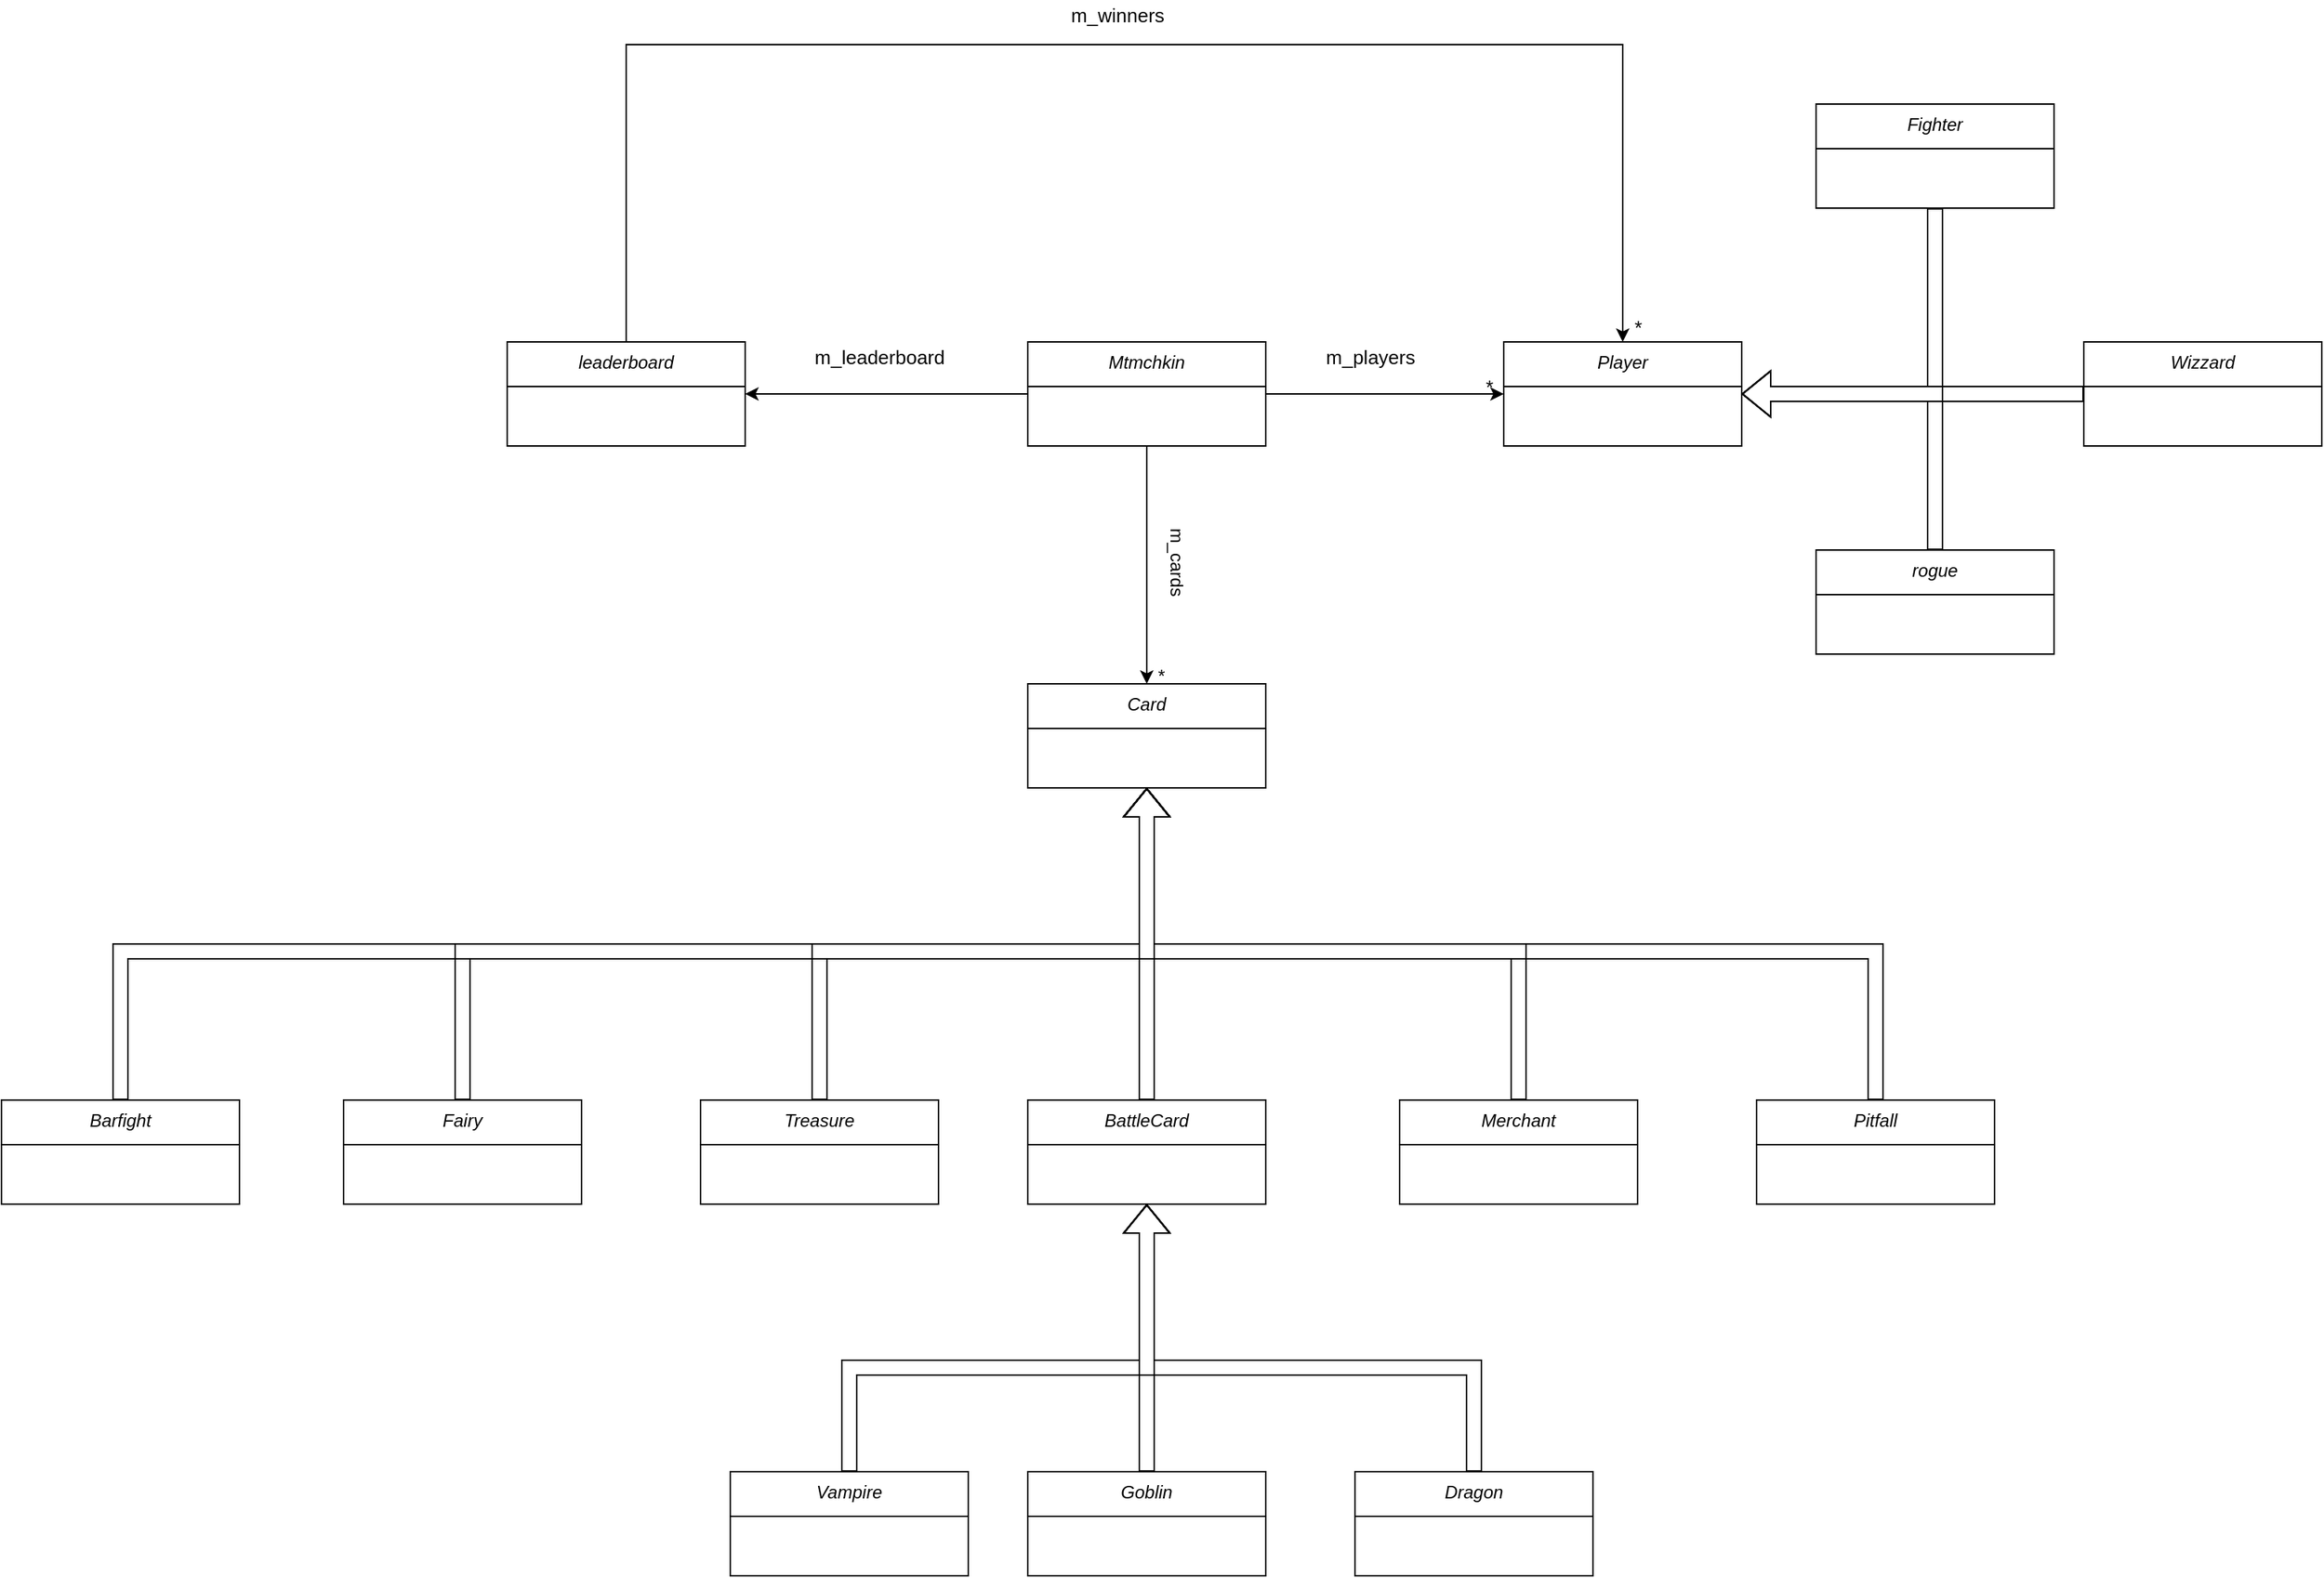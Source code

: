 <mxfile version="20.0.1" type="github">
  <diagram id="C5RBs43oDa-KdzZeNtuy" name="Page-1">
    <mxGraphModel dx="2557" dy="2081" grid="1" gridSize="10" guides="1" tooltips="1" connect="1" arrows="1" fold="1" page="1" pageScale="1" pageWidth="827" pageHeight="1169" math="0" shadow="0">
      <root>
        <mxCell id="WIyWlLk6GJQsqaUBKTNV-0" />
        <mxCell id="WIyWlLk6GJQsqaUBKTNV-1" parent="WIyWlLk6GJQsqaUBKTNV-0" />
        <mxCell id="owRcAjqSHqDfn4nY5lgz-1" value="" style="edgeStyle=orthogonalEdgeStyle;rounded=0;orthogonalLoop=1;jettySize=auto;html=1;" edge="1" parent="WIyWlLk6GJQsqaUBKTNV-1" source="zkfFHV4jXpPFQw0GAbJ--0" target="owRcAjqSHqDfn4nY5lgz-0">
          <mxGeometry relative="1" as="geometry" />
        </mxCell>
        <mxCell id="owRcAjqSHqDfn4nY5lgz-5" value="" style="edgeStyle=orthogonalEdgeStyle;rounded=0;orthogonalLoop=1;jettySize=auto;html=1;" edge="1" parent="WIyWlLk6GJQsqaUBKTNV-1" source="zkfFHV4jXpPFQw0GAbJ--0" target="owRcAjqSHqDfn4nY5lgz-4">
          <mxGeometry relative="1" as="geometry" />
        </mxCell>
        <mxCell id="owRcAjqSHqDfn4nY5lgz-8" value="" style="edgeStyle=orthogonalEdgeStyle;rounded=0;orthogonalLoop=1;jettySize=auto;html=1;" edge="1" parent="WIyWlLk6GJQsqaUBKTNV-1" source="zkfFHV4jXpPFQw0GAbJ--0" target="owRcAjqSHqDfn4nY5lgz-7">
          <mxGeometry relative="1" as="geometry" />
        </mxCell>
        <mxCell id="zkfFHV4jXpPFQw0GAbJ--0" value="Mtmchkin" style="swimlane;fontStyle=2;align=center;verticalAlign=top;childLayout=stackLayout;horizontal=1;startSize=30;horizontalStack=0;resizeParent=1;resizeLast=0;collapsible=1;marginBottom=0;rounded=0;shadow=0;strokeWidth=1;" parent="WIyWlLk6GJQsqaUBKTNV-1" vertex="1">
          <mxGeometry x="220" y="120" width="160" height="70" as="geometry">
            <mxRectangle x="230" y="140" width="160" height="26" as="alternateBounds" />
          </mxGeometry>
        </mxCell>
        <mxCell id="owRcAjqSHqDfn4nY5lgz-62" style="edgeStyle=orthogonalEdgeStyle;rounded=0;orthogonalLoop=1;jettySize=auto;html=1;fontSize=13;entryX=0.5;entryY=0;entryDx=0;entryDy=0;" edge="1" parent="WIyWlLk6GJQsqaUBKTNV-1" source="owRcAjqSHqDfn4nY5lgz-0" target="owRcAjqSHqDfn4nY5lgz-4">
          <mxGeometry relative="1" as="geometry">
            <mxPoint x="620" y="100" as="targetPoint" />
            <Array as="points">
              <mxPoint x="-50" y="-80" />
              <mxPoint x="620" y="-80" />
            </Array>
          </mxGeometry>
        </mxCell>
        <mxCell id="owRcAjqSHqDfn4nY5lgz-0" value="leaderboard" style="swimlane;fontStyle=2;align=center;verticalAlign=top;childLayout=stackLayout;horizontal=1;startSize=30;horizontalStack=0;resizeParent=1;resizeLast=0;collapsible=1;marginBottom=0;rounded=0;shadow=0;strokeWidth=1;" vertex="1" parent="WIyWlLk6GJQsqaUBKTNV-1">
          <mxGeometry x="-130" y="120" width="160" height="70" as="geometry">
            <mxRectangle x="230" y="140" width="160" height="26" as="alternateBounds" />
          </mxGeometry>
        </mxCell>
        <mxCell id="owRcAjqSHqDfn4nY5lgz-4" value="Player" style="swimlane;fontStyle=2;align=center;verticalAlign=top;childLayout=stackLayout;horizontal=1;startSize=30;horizontalStack=0;resizeParent=1;resizeLast=0;collapsible=1;marginBottom=0;rounded=0;shadow=0;strokeWidth=1;" vertex="1" parent="WIyWlLk6GJQsqaUBKTNV-1">
          <mxGeometry x="540" y="120" width="160" height="70" as="geometry">
            <mxRectangle x="230" y="140" width="160" height="26" as="alternateBounds" />
          </mxGeometry>
        </mxCell>
        <mxCell id="owRcAjqSHqDfn4nY5lgz-6" value="m_cards&amp;nbsp;" style="text;html=1;strokeColor=none;fillColor=none;align=center;verticalAlign=middle;whiteSpace=wrap;rounded=0;rotation=90;" vertex="1" parent="WIyWlLk6GJQsqaUBKTNV-1">
          <mxGeometry x="290" y="260" width="60" height="20" as="geometry" />
        </mxCell>
        <mxCell id="owRcAjqSHqDfn4nY5lgz-7" value="Card" style="swimlane;fontStyle=2;align=center;verticalAlign=top;childLayout=stackLayout;horizontal=1;startSize=30;horizontalStack=0;resizeParent=1;resizeLast=0;collapsible=1;marginBottom=0;rounded=0;shadow=0;strokeWidth=1;" vertex="1" parent="WIyWlLk6GJQsqaUBKTNV-1">
          <mxGeometry x="220" y="350" width="160" height="70" as="geometry">
            <mxRectangle x="230" y="140" width="160" height="26" as="alternateBounds" />
          </mxGeometry>
        </mxCell>
        <mxCell id="owRcAjqSHqDfn4nY5lgz-10" value="*" style="text;html=1;strokeColor=none;fillColor=none;align=center;verticalAlign=middle;whiteSpace=wrap;rounded=0;" vertex="1" parent="WIyWlLk6GJQsqaUBKTNV-1">
          <mxGeometry x="280" y="330" width="60" height="30" as="geometry" />
        </mxCell>
        <mxCell id="owRcAjqSHqDfn4nY5lgz-11" value="m_leaderboard" style="text;html=1;align=center;verticalAlign=middle;resizable=0;points=[];autosize=1;strokeColor=none;fillColor=none;fontSize=13;" vertex="1" parent="WIyWlLk6GJQsqaUBKTNV-1">
          <mxGeometry x="70" y="120" width="100" height="20" as="geometry" />
        </mxCell>
        <mxCell id="owRcAjqSHqDfn4nY5lgz-13" value="m_players" style="text;html=1;align=center;verticalAlign=middle;resizable=0;points=[];autosize=1;strokeColor=none;fillColor=none;fontSize=13;" vertex="1" parent="WIyWlLk6GJQsqaUBKTNV-1">
          <mxGeometry x="410" y="120" width="80" height="20" as="geometry" />
        </mxCell>
        <mxCell id="owRcAjqSHqDfn4nY5lgz-15" value="*" style="text;html=1;align=center;verticalAlign=middle;resizable=0;points=[];autosize=1;strokeColor=none;fillColor=none;fontSize=13;" vertex="1" parent="WIyWlLk6GJQsqaUBKTNV-1">
          <mxGeometry x="520" y="140" width="20" height="20" as="geometry" />
        </mxCell>
        <mxCell id="owRcAjqSHqDfn4nY5lgz-20" style="edgeStyle=orthogonalEdgeStyle;rounded=0;orthogonalLoop=1;jettySize=auto;html=1;entryX=1;entryY=0.5;entryDx=0;entryDy=0;fontSize=13;shape=flexArrow;" edge="1" parent="WIyWlLk6GJQsqaUBKTNV-1" source="owRcAjqSHqDfn4nY5lgz-16" target="owRcAjqSHqDfn4nY5lgz-4">
          <mxGeometry relative="1" as="geometry" />
        </mxCell>
        <mxCell id="owRcAjqSHqDfn4nY5lgz-16" value="Wizzard" style="swimlane;fontStyle=2;align=center;verticalAlign=top;childLayout=stackLayout;horizontal=1;startSize=30;horizontalStack=0;resizeParent=1;resizeLast=0;collapsible=1;marginBottom=0;rounded=0;shadow=0;strokeWidth=1;" vertex="1" parent="WIyWlLk6GJQsqaUBKTNV-1">
          <mxGeometry x="930" y="120" width="160" height="70" as="geometry">
            <mxRectangle x="230" y="140" width="160" height="26" as="alternateBounds" />
          </mxGeometry>
        </mxCell>
        <mxCell id="owRcAjqSHqDfn4nY5lgz-23" style="edgeStyle=orthogonalEdgeStyle;rounded=0;orthogonalLoop=1;jettySize=auto;html=1;fontSize=13;entryX=1;entryY=0.5;entryDx=0;entryDy=0;shape=flexArrow;" edge="1" parent="WIyWlLk6GJQsqaUBKTNV-1" source="owRcAjqSHqDfn4nY5lgz-21" target="owRcAjqSHqDfn4nY5lgz-4">
          <mxGeometry relative="1" as="geometry">
            <mxPoint x="830" y="160" as="targetPoint" />
            <Array as="points">
              <mxPoint x="830" y="155" />
            </Array>
          </mxGeometry>
        </mxCell>
        <mxCell id="owRcAjqSHqDfn4nY5lgz-21" value="Fighter" style="swimlane;fontStyle=2;align=center;verticalAlign=top;childLayout=stackLayout;horizontal=1;startSize=30;horizontalStack=0;resizeParent=1;resizeLast=0;collapsible=1;marginBottom=0;rounded=0;shadow=0;strokeWidth=1;" vertex="1" parent="WIyWlLk6GJQsqaUBKTNV-1">
          <mxGeometry x="750" y="-40" width="160" height="70" as="geometry">
            <mxRectangle x="230" y="140" width="160" height="26" as="alternateBounds" />
          </mxGeometry>
        </mxCell>
        <mxCell id="owRcAjqSHqDfn4nY5lgz-26" style="edgeStyle=orthogonalEdgeStyle;rounded=0;orthogonalLoop=1;jettySize=auto;html=1;fontSize=13;entryX=1;entryY=0.5;entryDx=0;entryDy=0;shape=flexArrow;" edge="1" parent="WIyWlLk6GJQsqaUBKTNV-1" source="owRcAjqSHqDfn4nY5lgz-24" target="owRcAjqSHqDfn4nY5lgz-4">
          <mxGeometry relative="1" as="geometry">
            <mxPoint x="830" y="150" as="targetPoint" />
            <Array as="points">
              <mxPoint x="830" y="155" />
            </Array>
          </mxGeometry>
        </mxCell>
        <mxCell id="owRcAjqSHqDfn4nY5lgz-24" value="rogue" style="swimlane;fontStyle=2;align=center;verticalAlign=top;childLayout=stackLayout;horizontal=1;startSize=30;horizontalStack=0;resizeParent=1;resizeLast=0;collapsible=1;marginBottom=0;rounded=0;shadow=0;strokeWidth=1;" vertex="1" parent="WIyWlLk6GJQsqaUBKTNV-1">
          <mxGeometry x="750" y="260" width="160" height="70" as="geometry">
            <mxRectangle x="230" y="140" width="160" height="26" as="alternateBounds" />
          </mxGeometry>
        </mxCell>
        <mxCell id="owRcAjqSHqDfn4nY5lgz-33" style="edgeStyle=orthogonalEdgeStyle;rounded=0;orthogonalLoop=1;jettySize=auto;html=1;entryX=0.5;entryY=1;entryDx=0;entryDy=0;fontSize=13;shape=flexArrow;" edge="1" parent="WIyWlLk6GJQsqaUBKTNV-1" source="owRcAjqSHqDfn4nY5lgz-27" target="owRcAjqSHqDfn4nY5lgz-7">
          <mxGeometry relative="1" as="geometry" />
        </mxCell>
        <mxCell id="owRcAjqSHqDfn4nY5lgz-27" value="BattleCard" style="swimlane;fontStyle=2;align=center;verticalAlign=top;childLayout=stackLayout;horizontal=1;startSize=30;horizontalStack=0;resizeParent=1;resizeLast=0;collapsible=1;marginBottom=0;rounded=0;shadow=0;strokeWidth=1;" vertex="1" parent="WIyWlLk6GJQsqaUBKTNV-1">
          <mxGeometry x="220" y="630" width="160" height="70" as="geometry">
            <mxRectangle x="230" y="140" width="160" height="26" as="alternateBounds" />
          </mxGeometry>
        </mxCell>
        <mxCell id="owRcAjqSHqDfn4nY5lgz-35" style="edgeStyle=orthogonalEdgeStyle;rounded=0;orthogonalLoop=1;jettySize=auto;html=1;entryX=0.5;entryY=1;entryDx=0;entryDy=0;fontSize=13;shape=flexArrow;" edge="1" parent="WIyWlLk6GJQsqaUBKTNV-1" source="owRcAjqSHqDfn4nY5lgz-29" target="owRcAjqSHqDfn4nY5lgz-7">
          <mxGeometry relative="1" as="geometry">
            <Array as="points">
              <mxPoint x="790" y="530" />
              <mxPoint x="300" y="530" />
            </Array>
          </mxGeometry>
        </mxCell>
        <mxCell id="owRcAjqSHqDfn4nY5lgz-29" value="Pitfall" style="swimlane;fontStyle=2;align=center;verticalAlign=top;childLayout=stackLayout;horizontal=1;startSize=30;horizontalStack=0;resizeParent=1;resizeLast=0;collapsible=1;marginBottom=0;rounded=0;shadow=0;strokeWidth=1;" vertex="1" parent="WIyWlLk6GJQsqaUBKTNV-1">
          <mxGeometry x="710" y="630" width="160" height="70" as="geometry">
            <mxRectangle x="230" y="140" width="160" height="26" as="alternateBounds" />
          </mxGeometry>
        </mxCell>
        <mxCell id="owRcAjqSHqDfn4nY5lgz-34" style="edgeStyle=orthogonalEdgeStyle;rounded=0;orthogonalLoop=1;jettySize=auto;html=1;fontSize=13;entryX=0.5;entryY=1;entryDx=0;entryDy=0;shape=flexArrow;" edge="1" parent="WIyWlLk6GJQsqaUBKTNV-1" source="owRcAjqSHqDfn4nY5lgz-31" target="owRcAjqSHqDfn4nY5lgz-7">
          <mxGeometry relative="1" as="geometry">
            <mxPoint x="300" y="520" as="targetPoint" />
            <Array as="points">
              <mxPoint x="550" y="530" />
              <mxPoint x="300" y="530" />
            </Array>
          </mxGeometry>
        </mxCell>
        <mxCell id="owRcAjqSHqDfn4nY5lgz-31" value="Merchant" style="swimlane;fontStyle=2;align=center;verticalAlign=top;childLayout=stackLayout;horizontal=1;startSize=30;horizontalStack=0;resizeParent=1;resizeLast=0;collapsible=1;marginBottom=0;rounded=0;shadow=0;strokeWidth=1;" vertex="1" parent="WIyWlLk6GJQsqaUBKTNV-1">
          <mxGeometry x="470" y="630" width="160" height="70" as="geometry">
            <mxRectangle x="230" y="140" width="160" height="26" as="alternateBounds" />
          </mxGeometry>
        </mxCell>
        <mxCell id="owRcAjqSHqDfn4nY5lgz-42" style="edgeStyle=orthogonalEdgeStyle;rounded=0;orthogonalLoop=1;jettySize=auto;html=1;entryX=0.5;entryY=1;entryDx=0;entryDy=0;fontSize=13;shape=flexArrow;" edge="1" parent="WIyWlLk6GJQsqaUBKTNV-1" source="owRcAjqSHqDfn4nY5lgz-36" target="owRcAjqSHqDfn4nY5lgz-7">
          <mxGeometry relative="1" as="geometry">
            <Array as="points">
              <mxPoint x="80" y="530" />
              <mxPoint x="300" y="530" />
            </Array>
          </mxGeometry>
        </mxCell>
        <mxCell id="owRcAjqSHqDfn4nY5lgz-36" value="Treasure" style="swimlane;fontStyle=2;align=center;verticalAlign=top;childLayout=stackLayout;horizontal=1;startSize=30;horizontalStack=0;resizeParent=1;resizeLast=0;collapsible=1;marginBottom=0;rounded=0;shadow=0;strokeWidth=1;" vertex="1" parent="WIyWlLk6GJQsqaUBKTNV-1">
          <mxGeometry y="630" width="160" height="70" as="geometry">
            <mxRectangle x="230" y="140" width="160" height="26" as="alternateBounds" />
          </mxGeometry>
        </mxCell>
        <mxCell id="owRcAjqSHqDfn4nY5lgz-43" style="edgeStyle=orthogonalEdgeStyle;rounded=0;orthogonalLoop=1;jettySize=auto;html=1;entryX=0.5;entryY=1;entryDx=0;entryDy=0;fontSize=13;shape=flexArrow;" edge="1" parent="WIyWlLk6GJQsqaUBKTNV-1" source="owRcAjqSHqDfn4nY5lgz-38" target="owRcAjqSHqDfn4nY5lgz-7">
          <mxGeometry relative="1" as="geometry">
            <Array as="points">
              <mxPoint x="-160" y="530" />
              <mxPoint x="300" y="530" />
            </Array>
          </mxGeometry>
        </mxCell>
        <mxCell id="owRcAjqSHqDfn4nY5lgz-38" value="Fairy" style="swimlane;fontStyle=2;align=center;verticalAlign=top;childLayout=stackLayout;horizontal=1;startSize=30;horizontalStack=0;resizeParent=1;resizeLast=0;collapsible=1;marginBottom=0;rounded=0;shadow=0;strokeWidth=1;" vertex="1" parent="WIyWlLk6GJQsqaUBKTNV-1">
          <mxGeometry x="-240" y="630" width="160" height="70" as="geometry">
            <mxRectangle x="230" y="140" width="160" height="26" as="alternateBounds" />
          </mxGeometry>
        </mxCell>
        <mxCell id="owRcAjqSHqDfn4nY5lgz-44" style="edgeStyle=orthogonalEdgeStyle;rounded=0;orthogonalLoop=1;jettySize=auto;html=1;fontSize=13;shape=flexArrow;" edge="1" parent="WIyWlLk6GJQsqaUBKTNV-1" source="owRcAjqSHqDfn4nY5lgz-40">
          <mxGeometry relative="1" as="geometry">
            <mxPoint x="300" y="420" as="targetPoint" />
            <Array as="points">
              <mxPoint x="-390" y="530" />
              <mxPoint x="300" y="530" />
            </Array>
          </mxGeometry>
        </mxCell>
        <mxCell id="owRcAjqSHqDfn4nY5lgz-40" value="Barfight" style="swimlane;fontStyle=2;align=center;verticalAlign=top;childLayout=stackLayout;horizontal=1;startSize=30;horizontalStack=0;resizeParent=1;resizeLast=0;collapsible=1;marginBottom=0;rounded=0;shadow=0;strokeWidth=1;" vertex="1" parent="WIyWlLk6GJQsqaUBKTNV-1">
          <mxGeometry x="-470" y="630" width="160" height="70" as="geometry">
            <mxRectangle x="230" y="140" width="160" height="26" as="alternateBounds" />
          </mxGeometry>
        </mxCell>
        <mxCell id="owRcAjqSHqDfn4nY5lgz-56" style="edgeStyle=orthogonalEdgeStyle;shape=flexArrow;rounded=0;orthogonalLoop=1;jettySize=auto;html=1;entryX=0.5;entryY=1;entryDx=0;entryDy=0;fontSize=13;" edge="1" parent="WIyWlLk6GJQsqaUBKTNV-1" source="owRcAjqSHqDfn4nY5lgz-45" target="owRcAjqSHqDfn4nY5lgz-27">
          <mxGeometry relative="1" as="geometry" />
        </mxCell>
        <mxCell id="owRcAjqSHqDfn4nY5lgz-45" value="Goblin" style="swimlane;fontStyle=2;align=center;verticalAlign=top;childLayout=stackLayout;horizontal=1;startSize=30;horizontalStack=0;resizeParent=1;resizeLast=0;collapsible=1;marginBottom=0;rounded=0;shadow=0;strokeWidth=1;" vertex="1" parent="WIyWlLk6GJQsqaUBKTNV-1">
          <mxGeometry x="220" y="880" width="160" height="70" as="geometry">
            <mxRectangle x="230" y="140" width="160" height="26" as="alternateBounds" />
          </mxGeometry>
        </mxCell>
        <mxCell id="owRcAjqSHqDfn4nY5lgz-60" style="edgeStyle=orthogonalEdgeStyle;shape=flexArrow;rounded=0;orthogonalLoop=1;jettySize=auto;html=1;fontSize=13;" edge="1" parent="WIyWlLk6GJQsqaUBKTNV-1" source="owRcAjqSHqDfn4nY5lgz-47">
          <mxGeometry relative="1" as="geometry">
            <mxPoint x="300" y="700" as="targetPoint" />
            <Array as="points">
              <mxPoint x="520" y="810" />
              <mxPoint x="300" y="810" />
            </Array>
          </mxGeometry>
        </mxCell>
        <mxCell id="owRcAjqSHqDfn4nY5lgz-47" value="Dragon" style="swimlane;fontStyle=2;align=center;verticalAlign=top;childLayout=stackLayout;horizontal=1;startSize=30;horizontalStack=0;resizeParent=1;resizeLast=0;collapsible=1;marginBottom=0;rounded=0;shadow=0;strokeWidth=1;" vertex="1" parent="WIyWlLk6GJQsqaUBKTNV-1">
          <mxGeometry x="440" y="880" width="160" height="70" as="geometry">
            <mxRectangle x="230" y="140" width="160" height="26" as="alternateBounds" />
          </mxGeometry>
        </mxCell>
        <mxCell id="owRcAjqSHqDfn4nY5lgz-59" style="edgeStyle=orthogonalEdgeStyle;shape=flexArrow;rounded=0;orthogonalLoop=1;jettySize=auto;html=1;fontSize=13;" edge="1" parent="WIyWlLk6GJQsqaUBKTNV-1" source="owRcAjqSHqDfn4nY5lgz-49">
          <mxGeometry relative="1" as="geometry">
            <mxPoint x="300" y="700" as="targetPoint" />
            <Array as="points">
              <mxPoint x="100" y="810" />
              <mxPoint x="300" y="810" />
            </Array>
          </mxGeometry>
        </mxCell>
        <mxCell id="owRcAjqSHqDfn4nY5lgz-49" value="Vampire" style="swimlane;fontStyle=2;align=center;verticalAlign=top;childLayout=stackLayout;horizontal=1;startSize=30;horizontalStack=0;resizeParent=1;resizeLast=0;collapsible=1;marginBottom=0;rounded=0;shadow=0;strokeWidth=1;" vertex="1" parent="WIyWlLk6GJQsqaUBKTNV-1">
          <mxGeometry x="20" y="880" width="160" height="70" as="geometry">
            <mxRectangle x="230" y="140" width="160" height="26" as="alternateBounds" />
          </mxGeometry>
        </mxCell>
        <mxCell id="owRcAjqSHqDfn4nY5lgz-64" value="*" style="text;html=1;align=center;verticalAlign=middle;resizable=0;points=[];autosize=1;strokeColor=none;fillColor=none;fontSize=13;" vertex="1" parent="WIyWlLk6GJQsqaUBKTNV-1">
          <mxGeometry x="620" y="100" width="20" height="20" as="geometry" />
        </mxCell>
        <mxCell id="owRcAjqSHqDfn4nY5lgz-65" value="m_winners" style="text;html=1;align=center;verticalAlign=middle;resizable=0;points=[];autosize=1;strokeColor=none;fillColor=none;fontSize=13;" vertex="1" parent="WIyWlLk6GJQsqaUBKTNV-1">
          <mxGeometry x="240" y="-110" width="80" height="20" as="geometry" />
        </mxCell>
      </root>
    </mxGraphModel>
  </diagram>
</mxfile>
